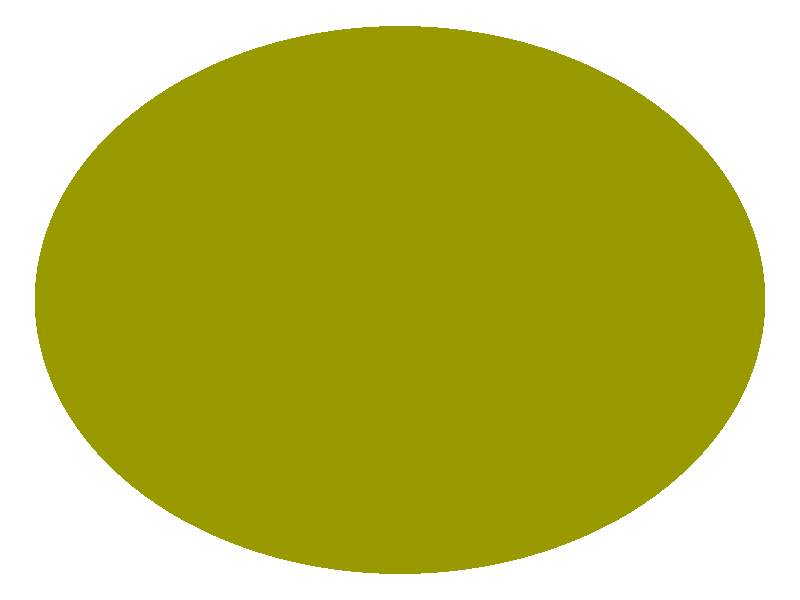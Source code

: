 camera {
  location    <0.0, 0.0, -10.0>
  direction 10*x
  sky         y
  up          2*y
  right       -2*x
  look_at     <0, 0, 0>
  //angle       40
}

light_source {
  <-1, 2, -1.5>*100000
  color rgb <1, 1, 1>
}

background { color rgbf<1,1,1, 1> }

#declare Threshold=0.4;
#declare Radius=1.5;
#declare Strength=1;
#declare Color= rgb<0.6,0.6,0>;
#declare Top=0;
#declare Right=0;
#declare Down=0;
#declare Left=0;

object {
	blob {
		threshold Threshold
		sphere { <0.0, 0.0, 0.0>, Radius, Strength }
		#if (Top)
			sphere { <0.0, 2.0, 0.0>, Radius, Strength }
		#end
		#if (Right)
			sphere { <-2.0, 0.0, 0.0>, Radius, Strength }
		#end
		#if (Left)
			sphere { <2.0, 0.0, 0.0>, Radius, Strength }
		#end
		#if (Down)
			sphere { <0.0, -2.0, 0.0>, Radius, Strength }
		#end
		
		texture {
			pigment {
				color Color
			}
			finish {reflection 0.2 brilliance 0.0 phong 0.3 phong_size 1.0 specular 1 roughness 0.005}
		}
		/*texture {
			pigment {aoi color_map {[1.0 rgbf <1,1,1,1>][0.3 rgb 0.0]}}
		} */
	}
}
